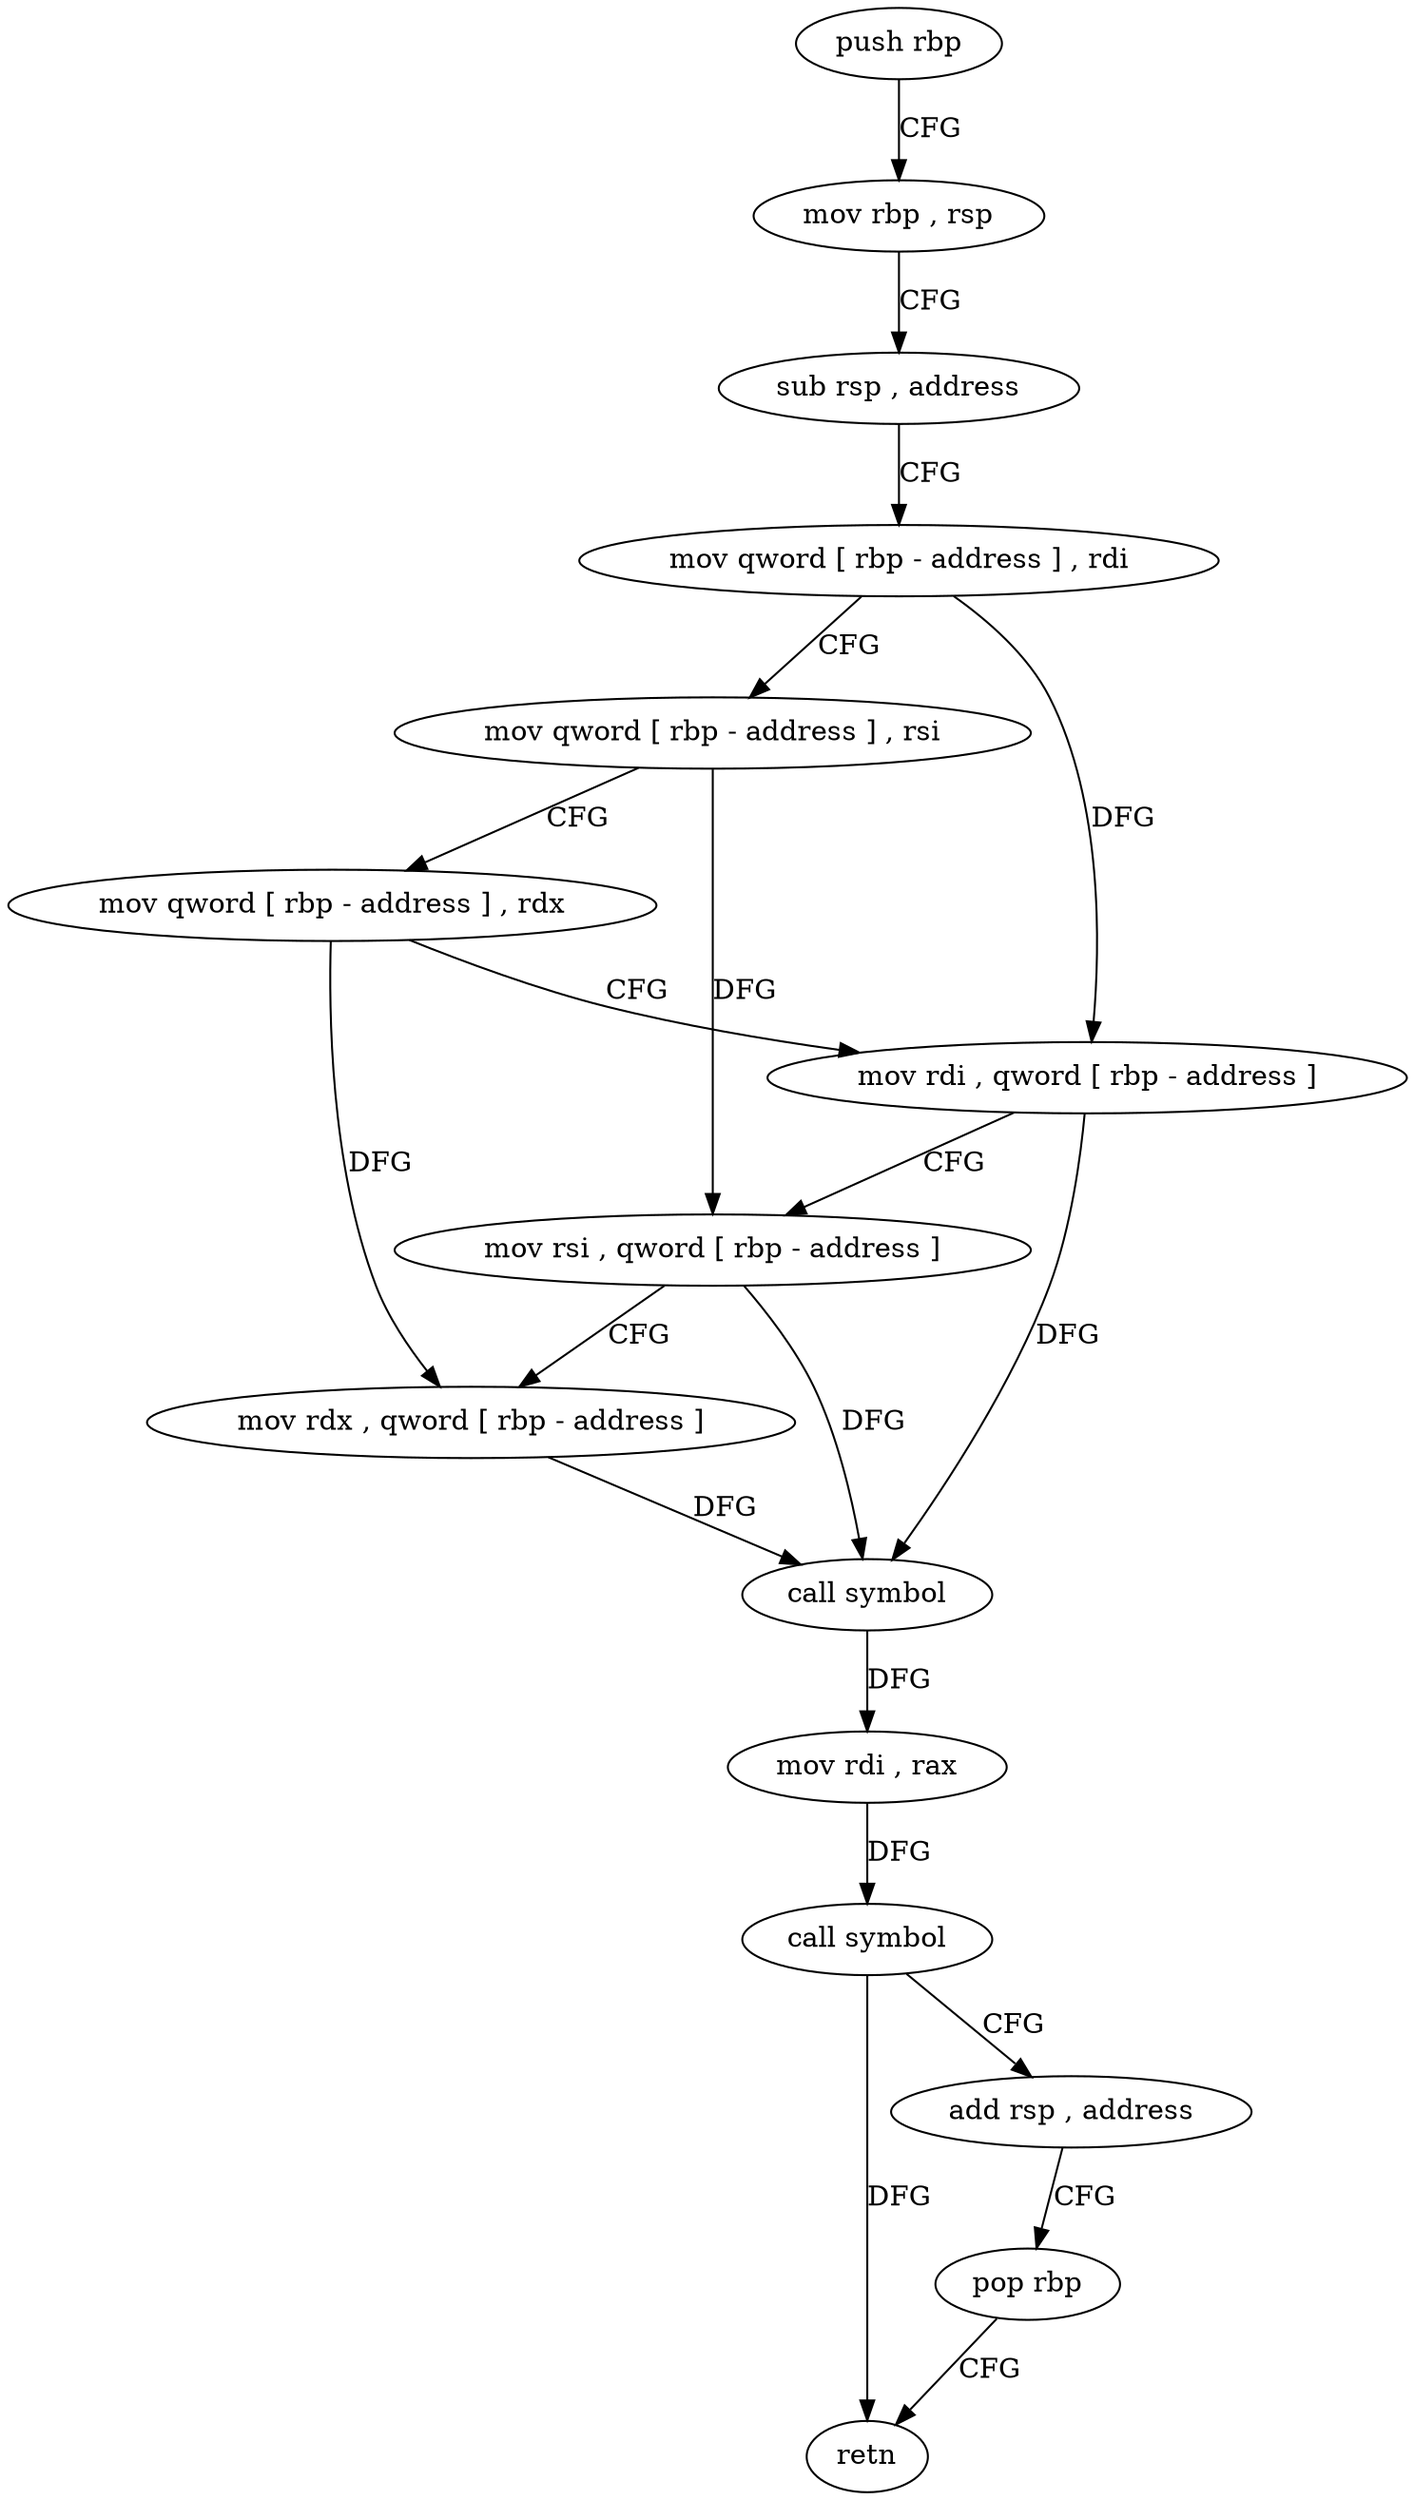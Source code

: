 digraph "func" {
"4226064" [label = "push rbp" ]
"4226065" [label = "mov rbp , rsp" ]
"4226068" [label = "sub rsp , address" ]
"4226072" [label = "mov qword [ rbp - address ] , rdi" ]
"4226076" [label = "mov qword [ rbp - address ] , rsi" ]
"4226080" [label = "mov qword [ rbp - address ] , rdx" ]
"4226084" [label = "mov rdi , qword [ rbp - address ]" ]
"4226088" [label = "mov rsi , qword [ rbp - address ]" ]
"4226092" [label = "mov rdx , qword [ rbp - address ]" ]
"4226096" [label = "call symbol" ]
"4226101" [label = "mov rdi , rax" ]
"4226104" [label = "call symbol" ]
"4226109" [label = "add rsp , address" ]
"4226113" [label = "pop rbp" ]
"4226114" [label = "retn" ]
"4226064" -> "4226065" [ label = "CFG" ]
"4226065" -> "4226068" [ label = "CFG" ]
"4226068" -> "4226072" [ label = "CFG" ]
"4226072" -> "4226076" [ label = "CFG" ]
"4226072" -> "4226084" [ label = "DFG" ]
"4226076" -> "4226080" [ label = "CFG" ]
"4226076" -> "4226088" [ label = "DFG" ]
"4226080" -> "4226084" [ label = "CFG" ]
"4226080" -> "4226092" [ label = "DFG" ]
"4226084" -> "4226088" [ label = "CFG" ]
"4226084" -> "4226096" [ label = "DFG" ]
"4226088" -> "4226092" [ label = "CFG" ]
"4226088" -> "4226096" [ label = "DFG" ]
"4226092" -> "4226096" [ label = "DFG" ]
"4226096" -> "4226101" [ label = "DFG" ]
"4226101" -> "4226104" [ label = "DFG" ]
"4226104" -> "4226109" [ label = "CFG" ]
"4226104" -> "4226114" [ label = "DFG" ]
"4226109" -> "4226113" [ label = "CFG" ]
"4226113" -> "4226114" [ label = "CFG" ]
}
